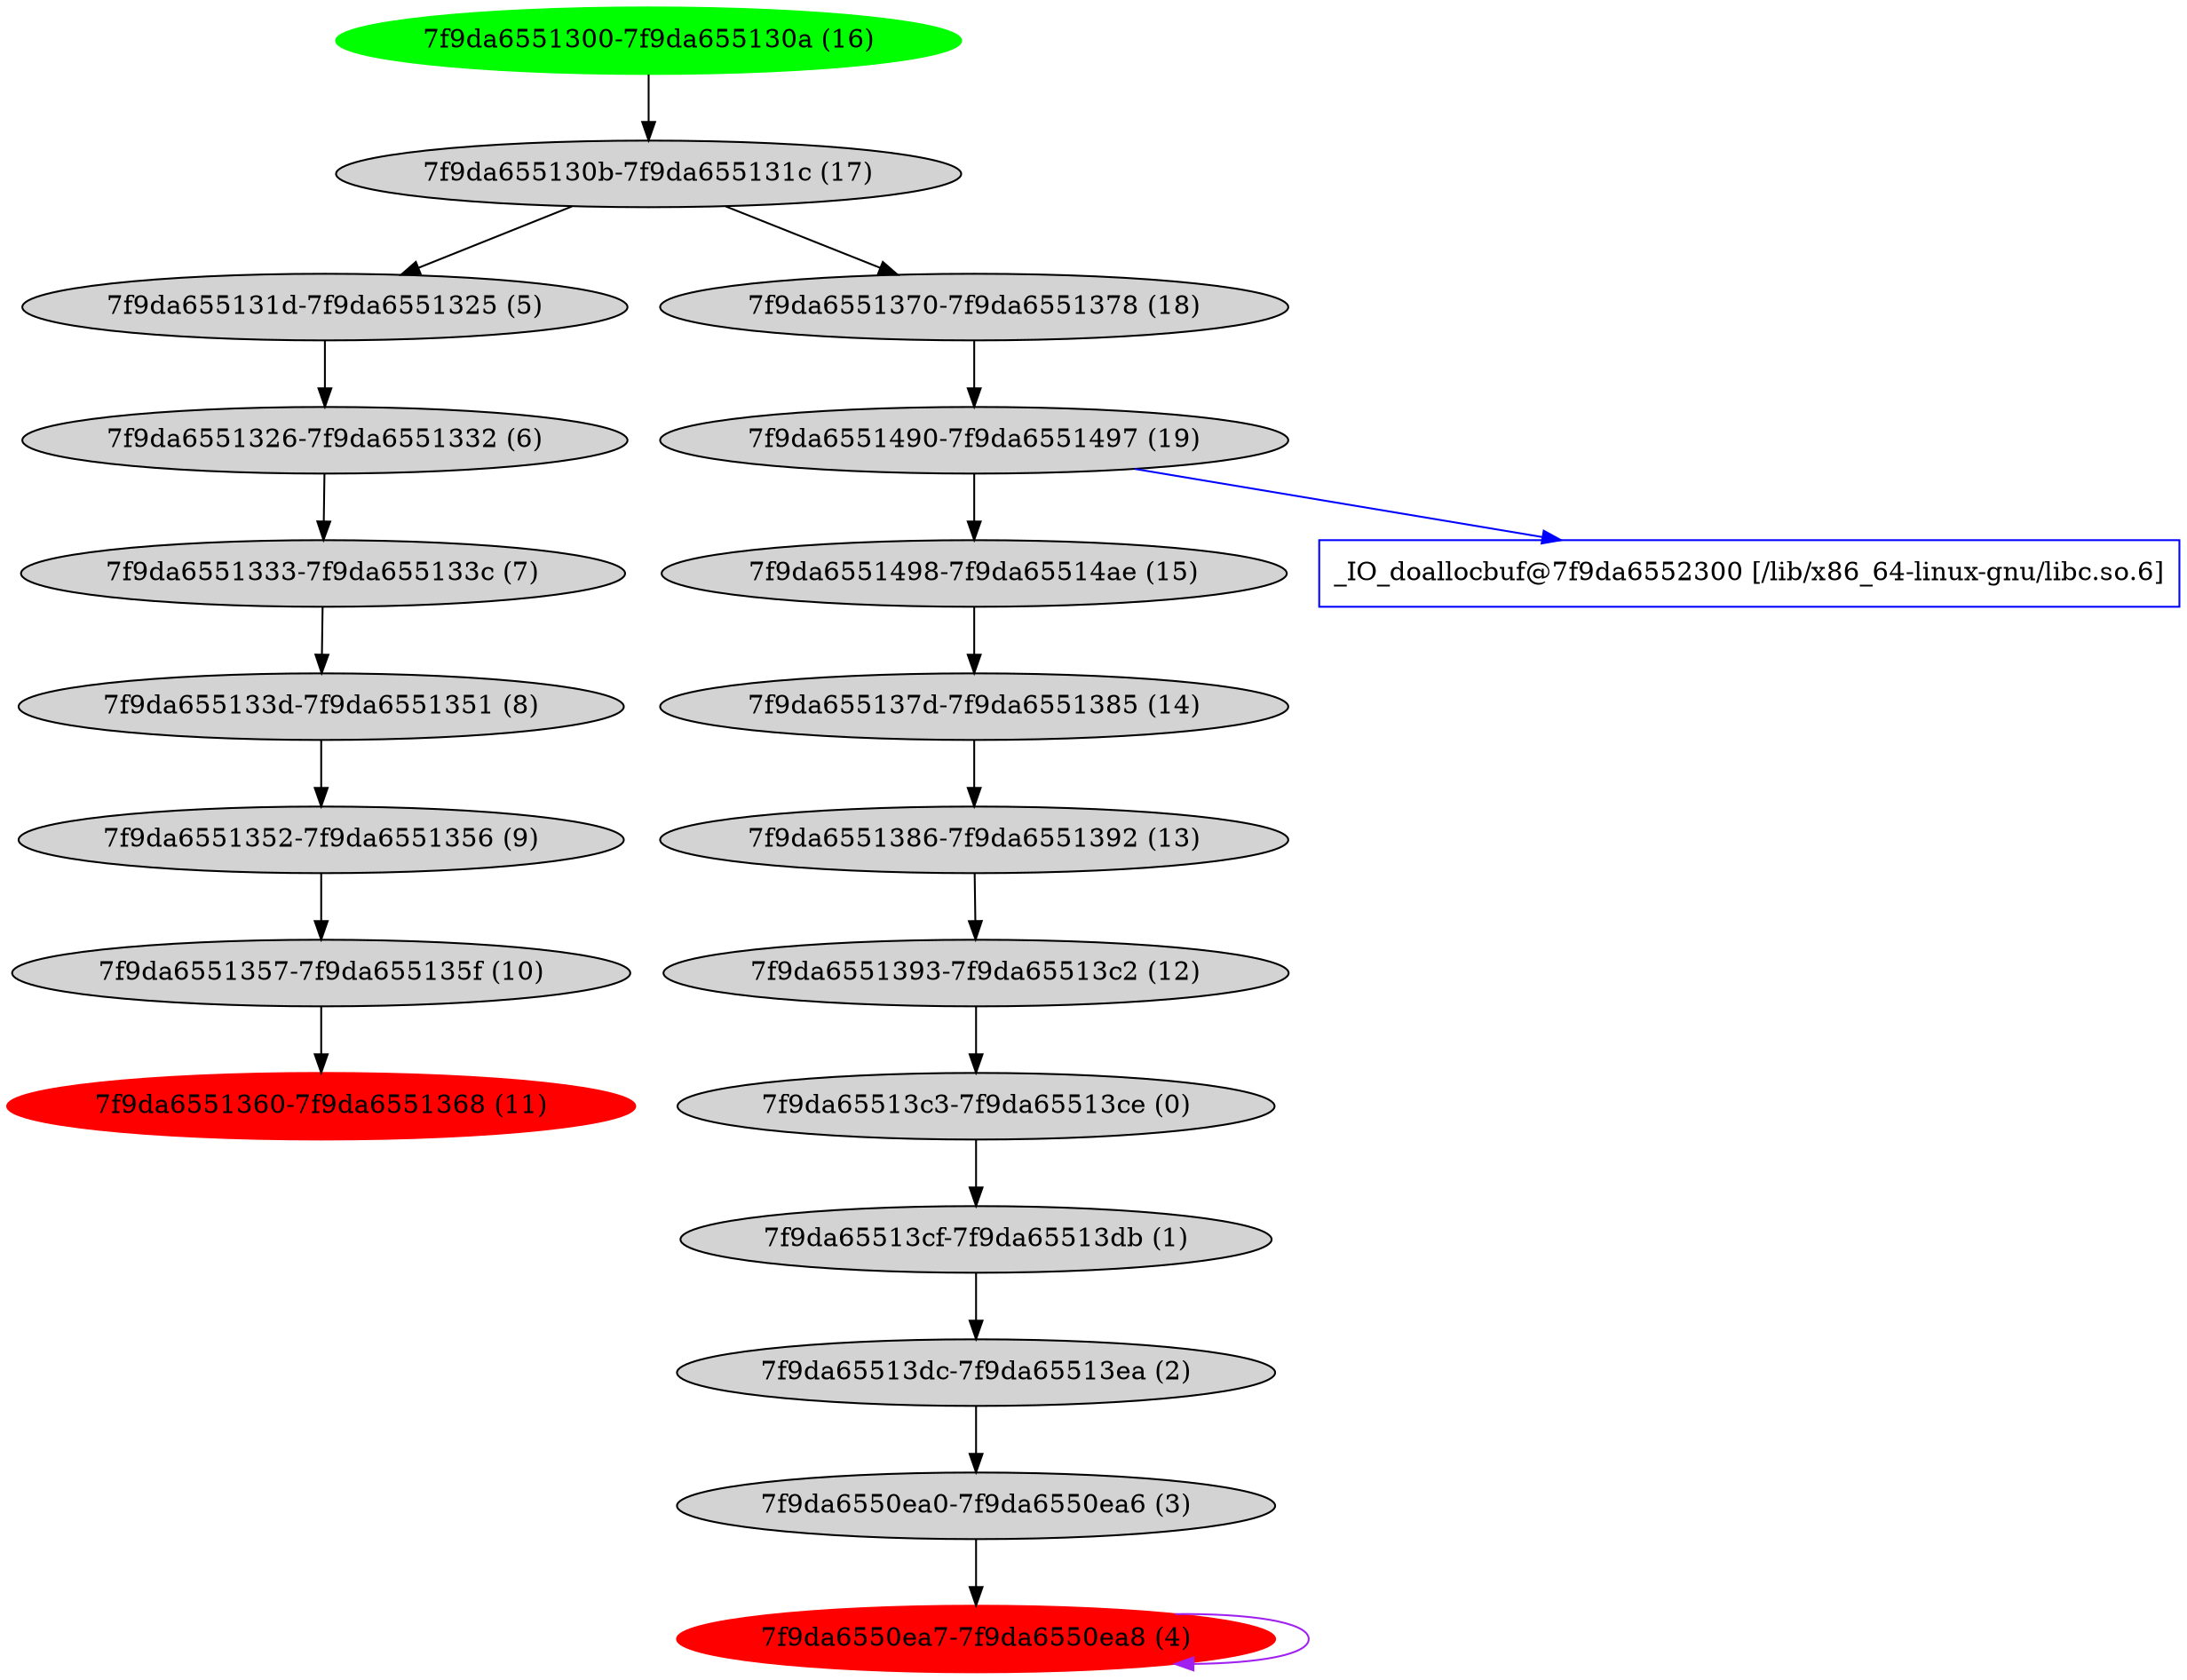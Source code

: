 digraph G {
   bb_7f9da65513c3 [label="7f9da65513c3-7f9da65513ce (0)" style=filled];
   bb_7f9da65513cf [label="7f9da65513cf-7f9da65513db (1)" style=filled];
   bb_7f9da65513dc [label="7f9da65513dc-7f9da65513ea (2)" style=filled];
   bb_7f9da6550ea0 [label="7f9da6550ea0-7f9da6550ea6 (3)" style=filled];
   bb_7f9da6550ea7 [label="7f9da6550ea7-7f9da6550ea8 (4)", color="red" style=filled];
   bb_7f9da655131d [label="7f9da655131d-7f9da6551325 (5)" style=filled];
   bb_7f9da6551326 [label="7f9da6551326-7f9da6551332 (6)" style=filled];
   bb_7f9da6551333 [label="7f9da6551333-7f9da655133c (7)" style=filled];
   bb_7f9da655133d [label="7f9da655133d-7f9da6551351 (8)" style=filled];
   bb_7f9da6551352 [label="7f9da6551352-7f9da6551356 (9)" style=filled];
   bb_7f9da6551357 [label="7f9da6551357-7f9da655135f (10)" style=filled];
   bb_7f9da6551360 [label="7f9da6551360-7f9da6551368 (11)", color="red" style=filled];
   bb_7f9da6551393 [label="7f9da6551393-7f9da65513c2 (12)" style=filled];
   bb_7f9da6551386 [label="7f9da6551386-7f9da6551392 (13)" style=filled];
   bb_7f9da655137d [label="7f9da655137d-7f9da6551385 (14)" style=filled];
   bb_7f9da6551498 [label="7f9da6551498-7f9da65514ae (15)" style=filled];
   bb_7f9da6551300 [label="7f9da6551300-7f9da655130a (16)", color="green" style=filled];
   bb_7f9da655130b [label="7f9da655130b-7f9da655131c (17)" style=filled];
   bb_7f9da6551370 [label="7f9da6551370-7f9da6551378 (18)" style=filled];
   bb_7f9da6551490 [label="7f9da6551490-7f9da6551497 (19)" style=filled];
   func_7f9da6552300 [label="_IO_doallocbuf@7f9da6552300 [/lib/x86_64-linux-gnu/libc.so.6]", color=blue, shape=rectangle,URL="7f9da6552300.svg"];
   bb_7f9da6551490 -> func_7f9da6552300 [color=blue];
   bb_7f9da6551300 -> bb_7f9da655130b;
   bb_7f9da655130b -> bb_7f9da6551370;
   bb_7f9da6551370 -> bb_7f9da6551490;
   bb_7f9da6551490 -> bb_7f9da6551498;
   bb_7f9da6551498 -> bb_7f9da655137d;
   bb_7f9da655137d -> bb_7f9da6551386;
   bb_7f9da6551386 -> bb_7f9da6551393;
   bb_7f9da6551393 -> bb_7f9da65513c3;
   bb_7f9da65513c3 -> bb_7f9da65513cf;
   bb_7f9da65513cf -> bb_7f9da65513dc;
   bb_7f9da65513dc -> bb_7f9da6550ea0;
   bb_7f9da6550ea0 -> bb_7f9da6550ea7;
   bb_7f9da6550ea7 -> bb_7f9da6550ea7 [color=purple];
   bb_7f9da655130b -> bb_7f9da655131d;
   bb_7f9da655131d -> bb_7f9da6551326;
   bb_7f9da6551326 -> bb_7f9da6551333;
   bb_7f9da6551333 -> bb_7f9da655133d;
   bb_7f9da655133d -> bb_7f9da6551352;
   bb_7f9da6551352 -> bb_7f9da6551357;
   bb_7f9da6551357 -> bb_7f9da6551360;
}